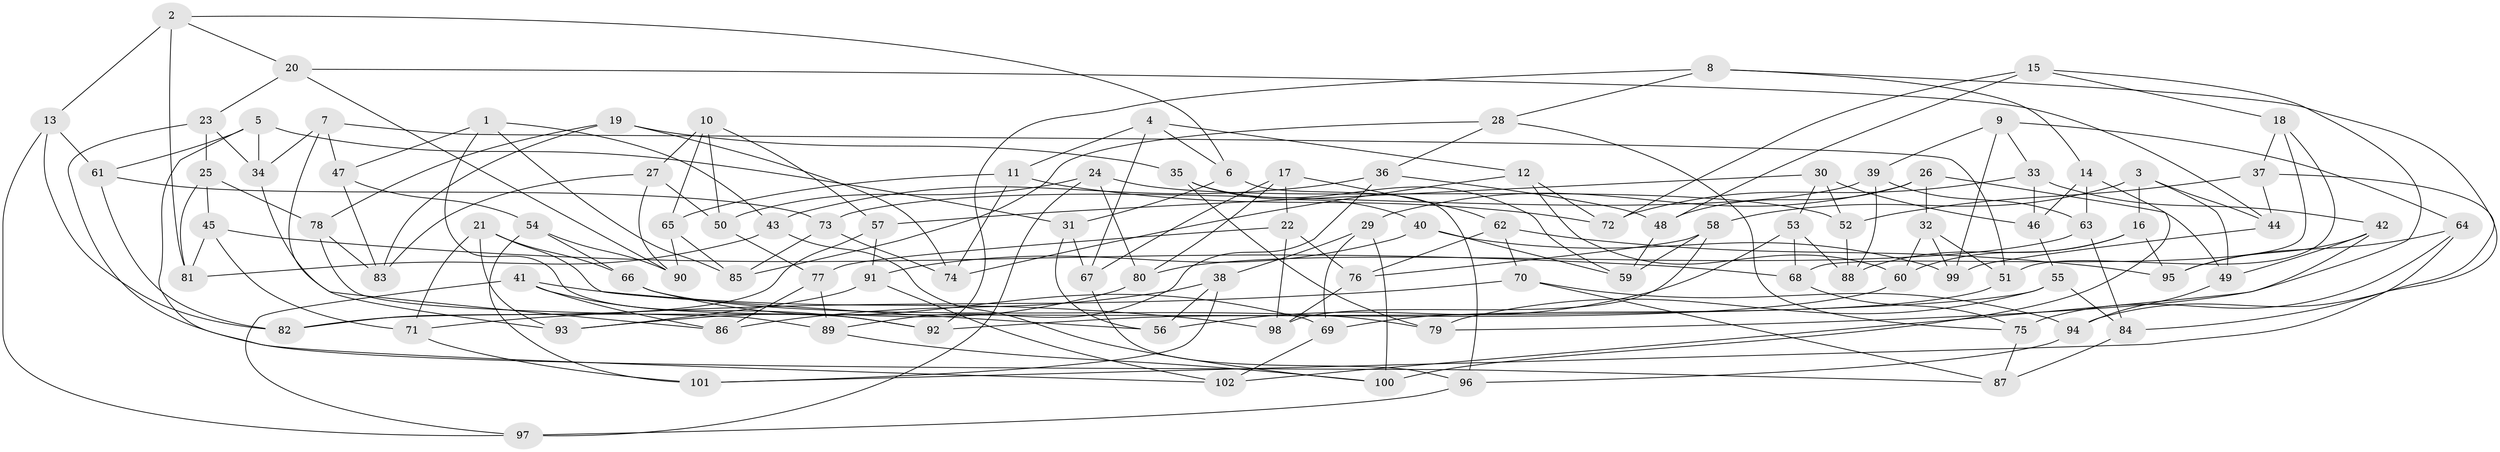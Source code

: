 // coarse degree distribution, {5: 0.08450704225352113, 4: 0.647887323943662, 3: 0.16901408450704225, 9: 0.014084507042253521, 6: 0.014084507042253521, 8: 0.04225352112676056, 7: 0.014084507042253521, 12: 0.014084507042253521}
// Generated by graph-tools (version 1.1) at 2025/03/03/04/25 22:03:12]
// undirected, 102 vertices, 204 edges
graph export_dot {
graph [start="1"]
  node [color=gray90,style=filled];
  1;
  2;
  3;
  4;
  5;
  6;
  7;
  8;
  9;
  10;
  11;
  12;
  13;
  14;
  15;
  16;
  17;
  18;
  19;
  20;
  21;
  22;
  23;
  24;
  25;
  26;
  27;
  28;
  29;
  30;
  31;
  32;
  33;
  34;
  35;
  36;
  37;
  38;
  39;
  40;
  41;
  42;
  43;
  44;
  45;
  46;
  47;
  48;
  49;
  50;
  51;
  52;
  53;
  54;
  55;
  56;
  57;
  58;
  59;
  60;
  61;
  62;
  63;
  64;
  65;
  66;
  67;
  68;
  69;
  70;
  71;
  72;
  73;
  74;
  75;
  76;
  77;
  78;
  79;
  80;
  81;
  82;
  83;
  84;
  85;
  86;
  87;
  88;
  89;
  90;
  91;
  92;
  93;
  94;
  95;
  96;
  97;
  98;
  99;
  100;
  101;
  102;
  1 -- 92;
  1 -- 43;
  1 -- 85;
  1 -- 47;
  2 -- 20;
  2 -- 6;
  2 -- 13;
  2 -- 81;
  3 -- 16;
  3 -- 58;
  3 -- 49;
  3 -- 44;
  4 -- 12;
  4 -- 6;
  4 -- 67;
  4 -- 11;
  5 -- 61;
  5 -- 31;
  5 -- 102;
  5 -- 34;
  6 -- 96;
  6 -- 31;
  7 -- 47;
  7 -- 34;
  7 -- 51;
  7 -- 93;
  8 -- 28;
  8 -- 14;
  8 -- 94;
  8 -- 92;
  9 -- 99;
  9 -- 33;
  9 -- 39;
  9 -- 64;
  10 -- 27;
  10 -- 65;
  10 -- 50;
  10 -- 57;
  11 -- 72;
  11 -- 65;
  11 -- 74;
  12 -- 60;
  12 -- 72;
  12 -- 74;
  13 -- 82;
  13 -- 61;
  13 -- 97;
  14 -- 46;
  14 -- 63;
  14 -- 100;
  15 -- 48;
  15 -- 18;
  15 -- 72;
  15 -- 79;
  16 -- 95;
  16 -- 60;
  16 -- 88;
  17 -- 80;
  17 -- 67;
  17 -- 62;
  17 -- 22;
  18 -- 68;
  18 -- 37;
  18 -- 51;
  19 -- 83;
  19 -- 74;
  19 -- 35;
  19 -- 78;
  20 -- 23;
  20 -- 44;
  20 -- 90;
  21 -- 66;
  21 -- 71;
  21 -- 93;
  21 -- 56;
  22 -- 77;
  22 -- 98;
  22 -- 76;
  23 -- 25;
  23 -- 34;
  23 -- 87;
  24 -- 97;
  24 -- 50;
  24 -- 80;
  24 -- 52;
  25 -- 45;
  25 -- 78;
  25 -- 81;
  26 -- 32;
  26 -- 49;
  26 -- 48;
  26 -- 29;
  27 -- 90;
  27 -- 83;
  27 -- 50;
  28 -- 36;
  28 -- 75;
  28 -- 85;
  29 -- 38;
  29 -- 100;
  29 -- 69;
  30 -- 57;
  30 -- 46;
  30 -- 52;
  30 -- 53;
  31 -- 56;
  31 -- 67;
  32 -- 60;
  32 -- 99;
  32 -- 51;
  33 -- 42;
  33 -- 72;
  33 -- 46;
  34 -- 86;
  35 -- 79;
  35 -- 59;
  35 -- 40;
  36 -- 43;
  36 -- 89;
  36 -- 48;
  37 -- 44;
  37 -- 52;
  37 -- 84;
  38 -- 86;
  38 -- 56;
  38 -- 101;
  39 -- 73;
  39 -- 88;
  39 -- 63;
  40 -- 99;
  40 -- 59;
  40 -- 91;
  41 -- 92;
  41 -- 97;
  41 -- 86;
  41 -- 98;
  42 -- 95;
  42 -- 102;
  42 -- 49;
  43 -- 81;
  43 -- 100;
  44 -- 99;
  45 -- 68;
  45 -- 71;
  45 -- 81;
  46 -- 55;
  47 -- 54;
  47 -- 83;
  48 -- 59;
  49 -- 94;
  50 -- 77;
  51 -- 69;
  52 -- 88;
  53 -- 56;
  53 -- 68;
  53 -- 88;
  54 -- 101;
  54 -- 90;
  54 -- 66;
  55 -- 82;
  55 -- 79;
  55 -- 84;
  57 -- 82;
  57 -- 91;
  58 -- 59;
  58 -- 76;
  58 -- 98;
  60 -- 92;
  61 -- 73;
  61 -- 82;
  62 -- 95;
  62 -- 70;
  62 -- 76;
  63 -- 84;
  63 -- 80;
  64 -- 101;
  64 -- 95;
  64 -- 75;
  65 -- 85;
  65 -- 90;
  66 -- 69;
  66 -- 79;
  67 -- 96;
  68 -- 75;
  69 -- 102;
  70 -- 87;
  70 -- 94;
  70 -- 71;
  71 -- 101;
  73 -- 85;
  73 -- 74;
  75 -- 87;
  76 -- 98;
  77 -- 86;
  77 -- 89;
  78 -- 89;
  78 -- 83;
  80 -- 93;
  84 -- 87;
  89 -- 100;
  91 -- 93;
  91 -- 102;
  94 -- 96;
  96 -- 97;
}
